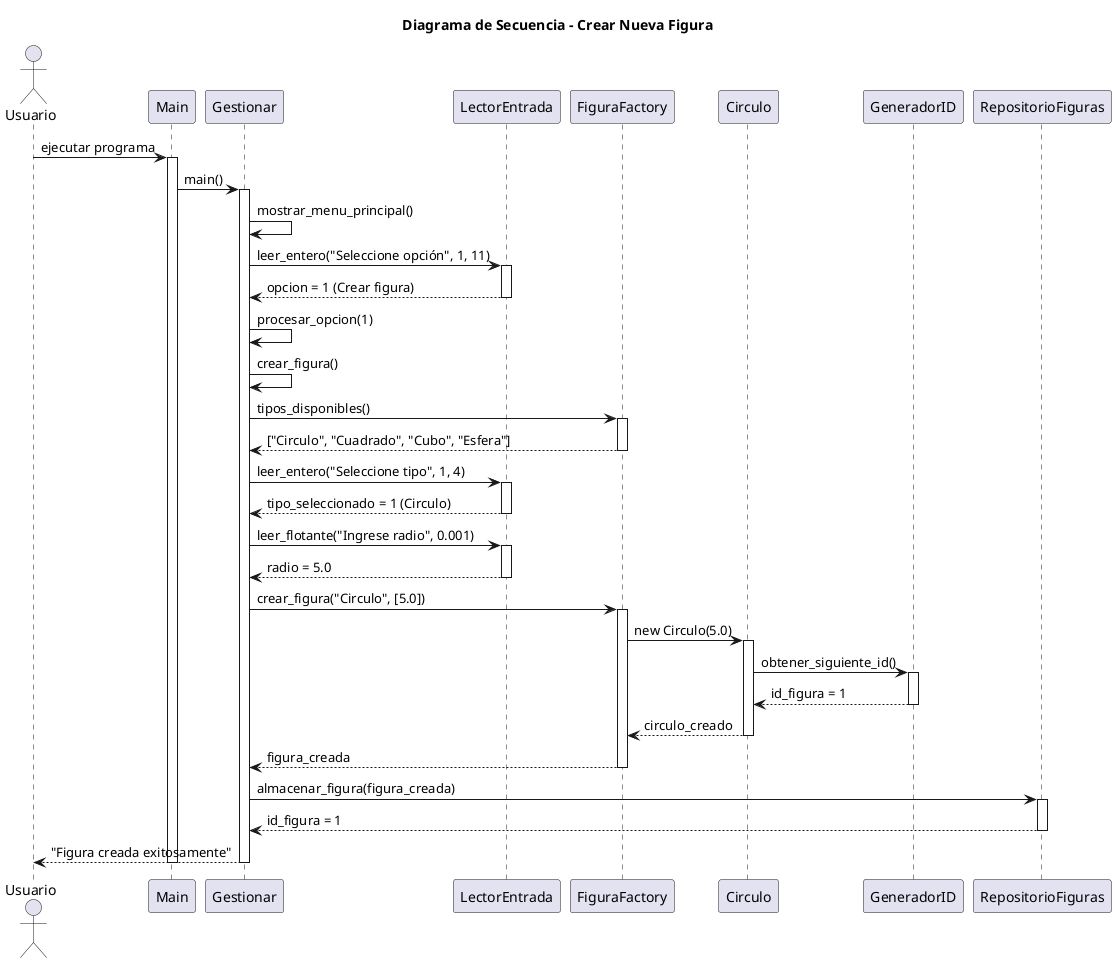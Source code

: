 @startuml SecuenciaCrearFigura
title Diagrama de Secuencia - Crear Nueva Figura

actor Usuario as U
participant "Main" as M
participant "Gestionar" as G
participant "LectorEntrada" as LE
participant "FiguraFactory" as FF
participant "Circulo" as C
participant "GeneradorID" as GID
participant "RepositorioFiguras" as RF

U -> M : ejecutar programa
activate M
M -> G : main()
activate G

G -> G : mostrar_menu_principal()
G -> LE : leer_entero("Seleccione opción", 1, 11)
activate LE
LE --> G : opcion = 1 (Crear figura)
deactivate LE

G -> G : procesar_opcion(1)
G -> G : crear_figura()

G -> FF : tipos_disponibles()
activate FF
FF --> G : ["Circulo", "Cuadrado", "Cubo", "Esfera"]
deactivate FF

G -> LE : leer_entero("Seleccione tipo", 1, 4)
activate LE
LE --> G : tipo_seleccionado = 1 (Circulo)
deactivate LE

G -> LE : leer_flotante("Ingrese radio", 0.001)
activate LE
LE --> G : radio = 5.0
deactivate LE

G -> FF : crear_figura("Circulo", [5.0])
activate FF
FF -> C : new Circulo(5.0)
activate C
C -> GID : obtener_siguiente_id()
activate GID
GID --> C : id_figura = 1
deactivate GID
C --> FF : circulo_creado
deactivate C
FF --> G : figura_creada
deactivate FF

G -> RF : almacenar_figura(figura_creada)
activate RF
RF --> G : id_figura = 1
deactivate RF

G --> U : "Figura creada exitosamente"

deactivate G
deactivate M

@enduml
